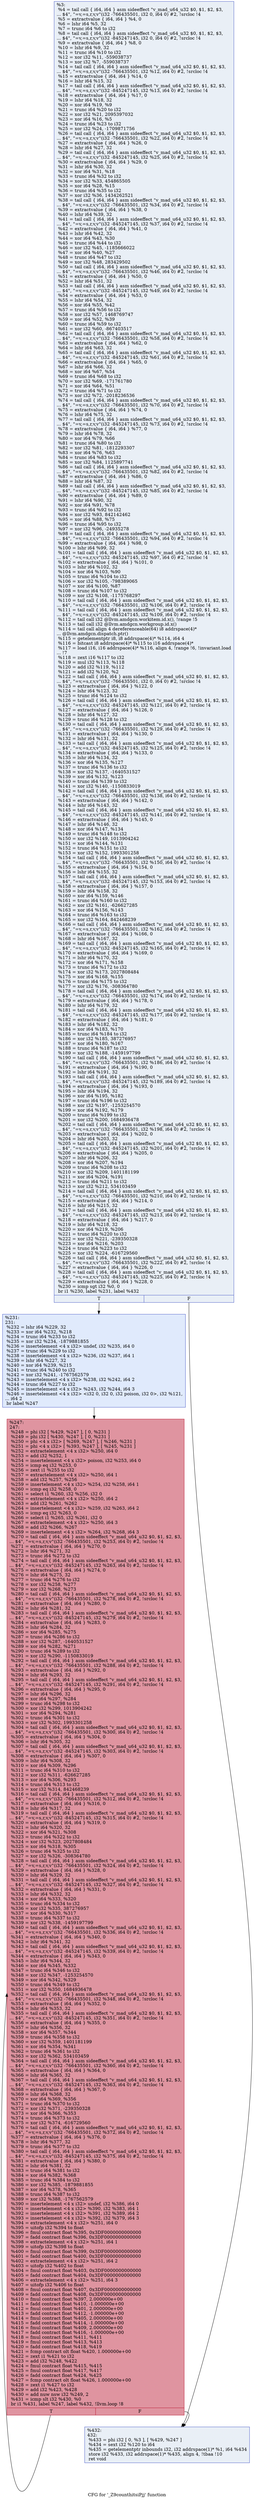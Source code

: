 digraph "CFG for '_Z9counthitsiPjj' function" {
	label="CFG for '_Z9counthitsiPjj' function";

	Node0x5ab13e0 [shape=record,color="#3d50c3ff", style=filled, fillcolor="#cedaeb70",label="{%3:\l  %4 = tail call \{ i64, i64 \} asm sideeffect \"v_mad_u64_u32 $0, $1, $2, $3,\l... $4\", \"=v,=s,r,v,v\"(i32 -766435501, i32 0, i64 0) #2, !srcloc !4\l  %5 = extractvalue \{ i64, i64 \} %4, 0\l  %6 = lshr i64 %5, 32\l  %7 = trunc i64 %6 to i32\l  %8 = tail call \{ i64, i64 \} asm sideeffect \"v_mad_u64_u32 $0, $1, $2, $3,\l... $4\", \"=v,=s,r,v,v\"(i32 -845247145, i32 0, i64 0) #2, !srcloc !4\l  %9 = extractvalue \{ i64, i64 \} %8, 0\l  %10 = lshr i64 %9, 32\l  %11 = trunc i64 %10 to i32\l  %12 = xor i32 %11, -559038737\l  %13 = xor i32 %7, -559038737\l  %14 = tail call \{ i64, i64 \} asm sideeffect \"v_mad_u64_u32 $0, $1, $2, $3,\l... $4\", \"=v,=s,r,v,v\"(i32 -766435501, i32 %12, i64 0) #2, !srcloc !4\l  %15 = extractvalue \{ i64, i64 \} %14, 0\l  %16 = lshr i64 %15, 32\l  %17 = tail call \{ i64, i64 \} asm sideeffect \"v_mad_u64_u32 $0, $1, $2, $3,\l... $4\", \"=v,=s,r,v,v\"(i32 -845247145, i32 %13, i64 0) #2, !srcloc !4\l  %18 = extractvalue \{ i64, i64 \} %17, 0\l  %19 = lshr i64 %18, 32\l  %20 = xor i64 %19, %9\l  %21 = trunc i64 %20 to i32\l  %22 = xor i32 %21, 2095397032\l  %23 = xor i64 %16, %5\l  %24 = trunc i64 %23 to i32\l  %25 = xor i32 %24, -1709871756\l  %26 = tail call \{ i64, i64 \} asm sideeffect \"v_mad_u64_u32 $0, $1, $2, $3,\l... $4\", \"=v,=s,r,v,v\"(i32 -766435501, i32 %22, i64 0) #2, !srcloc !4\l  %27 = extractvalue \{ i64, i64 \} %26, 0\l  %28 = lshr i64 %27, 32\l  %29 = tail call \{ i64, i64 \} asm sideeffect \"v_mad_u64_u32 $0, $1, $2, $3,\l... $4\", \"=v,=s,r,v,v\"(i32 -845247145, i32 %25, i64 0) #2, !srcloc !4\l  %30 = extractvalue \{ i64, i64 \} %29, 0\l  %31 = lshr i64 %30, 32\l  %32 = xor i64 %31, %18\l  %33 = trunc i64 %32 to i32\l  %34 = xor i32 %33, 454865505\l  %35 = xor i64 %28, %15\l  %36 = trunc i64 %35 to i32\l  %37 = xor i32 %36, 1434262521\l  %38 = tail call \{ i64, i64 \} asm sideeffect \"v_mad_u64_u32 $0, $1, $2, $3,\l... $4\", \"=v,=s,r,v,v\"(i32 -766435501, i32 %34, i64 0) #2, !srcloc !4\l  %39 = extractvalue \{ i64, i64 \} %38, 0\l  %40 = lshr i64 %39, 32\l  %41 = tail call \{ i64, i64 \} asm sideeffect \"v_mad_u64_u32 $0, $1, $2, $3,\l... $4\", \"=v,=s,r,v,v\"(i32 -845247145, i32 %37, i64 0) #2, !srcloc !4\l  %42 = extractvalue \{ i64, i64 \} %41, 0\l  %43 = lshr i64 %42, 32\l  %44 = xor i64 %43, %30\l  %45 = trunc i64 %44 to i32\l  %46 = xor i32 %45, -1185666022\l  %47 = xor i64 %40, %27\l  %48 = trunc i64 %47 to i32\l  %49 = xor i32 %48, 283429502\l  %50 = tail call \{ i64, i64 \} asm sideeffect \"v_mad_u64_u32 $0, $1, $2, $3,\l... $4\", \"=v,=s,r,v,v\"(i32 -766435501, i32 %46, i64 0) #2, !srcloc !4\l  %51 = extractvalue \{ i64, i64 \} %50, 0\l  %52 = lshr i64 %51, 32\l  %53 = tail call \{ i64, i64 \} asm sideeffect \"v_mad_u64_u32 $0, $1, $2, $3,\l... $4\", \"=v,=s,r,v,v\"(i32 -845247145, i32 %49, i64 0) #2, !srcloc !4\l  %54 = extractvalue \{ i64, i64 \} %53, 0\l  %55 = lshr i64 %54, 32\l  %56 = xor i64 %55, %42\l  %57 = trunc i64 %56 to i32\l  %58 = xor i32 %57, 1468769747\l  %59 = xor i64 %52, %39\l  %60 = trunc i64 %59 to i32\l  %61 = xor i32 %60, -867403517\l  %62 = tail call \{ i64, i64 \} asm sideeffect \"v_mad_u64_u32 $0, $1, $2, $3,\l... $4\", \"=v,=s,r,v,v\"(i32 -766435501, i32 %58, i64 0) #2, !srcloc !4\l  %63 = extractvalue \{ i64, i64 \} %62, 0\l  %64 = lshr i64 %63, 32\l  %65 = tail call \{ i64, i64 \} asm sideeffect \"v_mad_u64_u32 $0, $1, $2, $3,\l... $4\", \"=v,=s,r,v,v\"(i32 -845247145, i32 %61, i64 0) #2, !srcloc !4\l  %66 = extractvalue \{ i64, i64 \} %65, 0\l  %67 = lshr i64 %66, 32\l  %68 = xor i64 %67, %54\l  %69 = trunc i64 %68 to i32\l  %70 = xor i32 %69, -171761780\l  %71 = xor i64 %64, %51\l  %72 = trunc i64 %71 to i32\l  %73 = xor i32 %72, -2018236536\l  %74 = tail call \{ i64, i64 \} asm sideeffect \"v_mad_u64_u32 $0, $1, $2, $3,\l... $4\", \"=v,=s,r,v,v\"(i32 -766435501, i32 %70, i64 0) #2, !srcloc !4\l  %75 = extractvalue \{ i64, i64 \} %74, 0\l  %76 = lshr i64 %75, 32\l  %77 = tail call \{ i64, i64 \} asm sideeffect \"v_mad_u64_u32 $0, $1, $2, $3,\l... $4\", \"=v,=s,r,v,v\"(i32 -845247145, i32 %73, i64 0) #2, !srcloc !4\l  %78 = extractvalue \{ i64, i64 \} %77, 0\l  %79 = lshr i64 %78, 32\l  %80 = xor i64 %79, %66\l  %81 = trunc i64 %80 to i32\l  %82 = xor i32 %81, -1812293307\l  %83 = xor i64 %76, %63\l  %84 = trunc i64 %83 to i32\l  %85 = xor i32 %84, 1125897741\l  %86 = tail call \{ i64, i64 \} asm sideeffect \"v_mad_u64_u32 $0, $1, $2, $3,\l... $4\", \"=v,=s,r,v,v\"(i32 -766435501, i32 %82, i64 0) #2, !srcloc !4\l  %87 = extractvalue \{ i64, i64 \} %86, 0\l  %88 = lshr i64 %87, 32\l  %89 = tail call \{ i64, i64 \} asm sideeffect \"v_mad_u64_u32 $0, $1, $2, $3,\l... $4\", \"=v,=s,r,v,v\"(i32 -845247145, i32 %85, i64 0) #2, !srcloc !4\l  %90 = extractvalue \{ i64, i64 \} %89, 0\l  %91 = lshr i64 %90, 32\l  %92 = xor i64 %91, %78\l  %93 = trunc i64 %92 to i32\l  %94 = xor i32 %93, 842142462\l  %95 = xor i64 %88, %75\l  %96 = trunc i64 %95 to i32\l  %97 = xor i32 %96, -24935278\l  %98 = tail call \{ i64, i64 \} asm sideeffect \"v_mad_u64_u32 $0, $1, $2, $3,\l... $4\", \"=v,=s,r,v,v\"(i32 -766435501, i32 %94, i64 0) #2, !srcloc !4\l  %99 = extractvalue \{ i64, i64 \} %98, 0\l  %100 = lshr i64 %99, 32\l  %101 = tail call \{ i64, i64 \} asm sideeffect \"v_mad_u64_u32 $0, $1, $2, $3,\l... $4\", \"=v,=s,r,v,v\"(i32 -845247145, i32 %97, i64 0) #2, !srcloc !4\l  %102 = extractvalue \{ i64, i64 \} %101, 0\l  %103 = lshr i64 %102, 32\l  %104 = xor i64 %103, %90\l  %105 = trunc i64 %104 to i32\l  %106 = xor i32 %105, -798389065\l  %107 = xor i64 %100, %87\l  %108 = trunc i64 %107 to i32\l  %109 = xor i32 %108, -1175768297\l  %110 = tail call \{ i64, i64 \} asm sideeffect \"v_mad_u64_u32 $0, $1, $2, $3,\l... $4\", \"=v,=s,r,v,v\"(i32 -766435501, i32 %106, i64 0) #2, !srcloc !4\l  %111 = tail call \{ i64, i64 \} asm sideeffect \"v_mad_u64_u32 $0, $1, $2, $3,\l... $4\", \"=v,=s,r,v,v\"(i32 -845247145, i32 %109, i64 0) #2, !srcloc !4\l  %112 = tail call i32 @llvm.amdgcn.workitem.id.x(), !range !5\l  %113 = tail call i32 @llvm.amdgcn.workgroup.id.x()\l  %114 = tail call align 4 dereferenceable(64) i8 addrspace(4)*\l... @llvm.amdgcn.dispatch.ptr()\l  %115 = getelementptr i8, i8 addrspace(4)* %114, i64 4\l  %116 = bitcast i8 addrspace(4)* %115 to i16 addrspace(4)*\l  %117 = load i16, i16 addrspace(4)* %116, align 4, !range !6, !invariant.load\l... !7\l  %118 = zext i16 %117 to i32\l  %119 = mul i32 %113, %118\l  %120 = add i32 %119, %112\l  %121 = add i32 %120, %2\l  %122 = tail call \{ i64, i64 \} asm sideeffect \"v_mad_u64_u32 $0, $1, $2, $3,\l... $4\", \"=v,=s,r,v,v\"(i32 -766435501, i32 0, i64 0) #2, !srcloc !4\l  %123 = extractvalue \{ i64, i64 \} %122, 0\l  %124 = lshr i64 %123, 32\l  %125 = trunc i64 %124 to i32\l  %126 = tail call \{ i64, i64 \} asm sideeffect \"v_mad_u64_u32 $0, $1, $2, $3,\l... $4\", \"=v,=s,r,v,v\"(i32 -845247145, i32 %121, i64 0) #2, !srcloc !4\l  %127 = extractvalue \{ i64, i64 \} %126, 0\l  %128 = lshr i64 %127, 32\l  %129 = trunc i64 %128 to i32\l  %130 = tail call \{ i64, i64 \} asm sideeffect \"v_mad_u64_u32 $0, $1, $2, $3,\l... $4\", \"=v,=s,r,v,v\"(i32 -766435501, i32 %129, i64 0) #2, !srcloc !4\l  %131 = extractvalue \{ i64, i64 \} %130, 0\l  %132 = lshr i64 %131, 32\l  %133 = tail call \{ i64, i64 \} asm sideeffect \"v_mad_u64_u32 $0, $1, $2, $3,\l... $4\", \"=v,=s,r,v,v\"(i32 -845247145, i32 %125, i64 0) #2, !srcloc !4\l  %134 = extractvalue \{ i64, i64 \} %133, 0\l  %135 = lshr i64 %134, 32\l  %136 = xor i64 %135, %127\l  %137 = trunc i64 %136 to i32\l  %138 = xor i32 %137, -1640531527\l  %139 = xor i64 %132, %123\l  %140 = trunc i64 %139 to i32\l  %141 = xor i32 %140, -1150833019\l  %142 = tail call \{ i64, i64 \} asm sideeffect \"v_mad_u64_u32 $0, $1, $2, $3,\l... $4\", \"=v,=s,r,v,v\"(i32 -766435501, i32 %138, i64 0) #2, !srcloc !4\l  %143 = extractvalue \{ i64, i64 \} %142, 0\l  %144 = lshr i64 %143, 32\l  %145 = tail call \{ i64, i64 \} asm sideeffect \"v_mad_u64_u32 $0, $1, $2, $3,\l... $4\", \"=v,=s,r,v,v\"(i32 -845247145, i32 %141, i64 0) #2, !srcloc !4\l  %146 = extractvalue \{ i64, i64 \} %145, 0\l  %147 = lshr i64 %146, 32\l  %148 = xor i64 %147, %134\l  %149 = trunc i64 %148 to i32\l  %150 = xor i32 %149, 1013904242\l  %151 = xor i64 %144, %131\l  %152 = trunc i64 %151 to i32\l  %153 = xor i32 %152, 1993301258\l  %154 = tail call \{ i64, i64 \} asm sideeffect \"v_mad_u64_u32 $0, $1, $2, $3,\l... $4\", \"=v,=s,r,v,v\"(i32 -766435501, i32 %150, i64 0) #2, !srcloc !4\l  %155 = extractvalue \{ i64, i64 \} %154, 0\l  %156 = lshr i64 %155, 32\l  %157 = tail call \{ i64, i64 \} asm sideeffect \"v_mad_u64_u32 $0, $1, $2, $3,\l... $4\", \"=v,=s,r,v,v\"(i32 -845247145, i32 %153, i64 0) #2, !srcloc !4\l  %158 = extractvalue \{ i64, i64 \} %157, 0\l  %159 = lshr i64 %158, 32\l  %160 = xor i64 %159, %146\l  %161 = trunc i64 %160 to i32\l  %162 = xor i32 %161, -626627285\l  %163 = xor i64 %156, %143\l  %164 = trunc i64 %163 to i32\l  %165 = xor i32 %164, 842468239\l  %166 = tail call \{ i64, i64 \} asm sideeffect \"v_mad_u64_u32 $0, $1, $2, $3,\l... $4\", \"=v,=s,r,v,v\"(i32 -766435501, i32 %162, i64 0) #2, !srcloc !4\l  %167 = extractvalue \{ i64, i64 \} %166, 0\l  %168 = lshr i64 %167, 32\l  %169 = tail call \{ i64, i64 \} asm sideeffect \"v_mad_u64_u32 $0, $1, $2, $3,\l... $4\", \"=v,=s,r,v,v\"(i32 -845247145, i32 %165, i64 0) #2, !srcloc !4\l  %170 = extractvalue \{ i64, i64 \} %169, 0\l  %171 = lshr i64 %170, 32\l  %172 = xor i64 %171, %158\l  %173 = trunc i64 %172 to i32\l  %174 = xor i32 %173, 2027808484\l  %175 = xor i64 %168, %155\l  %176 = trunc i64 %175 to i32\l  %177 = xor i32 %176, -308364780\l  %178 = tail call \{ i64, i64 \} asm sideeffect \"v_mad_u64_u32 $0, $1, $2, $3,\l... $4\", \"=v,=s,r,v,v\"(i32 -766435501, i32 %174, i64 0) #2, !srcloc !4\l  %179 = extractvalue \{ i64, i64 \} %178, 0\l  %180 = lshr i64 %179, 32\l  %181 = tail call \{ i64, i64 \} asm sideeffect \"v_mad_u64_u32 $0, $1, $2, $3,\l... $4\", \"=v,=s,r,v,v\"(i32 -845247145, i32 %177, i64 0) #2, !srcloc !4\l  %182 = extractvalue \{ i64, i64 \} %181, 0\l  %183 = lshr i64 %182, 32\l  %184 = xor i64 %183, %170\l  %185 = trunc i64 %184 to i32\l  %186 = xor i32 %185, 387276957\l  %187 = xor i64 %180, %167\l  %188 = trunc i64 %187 to i32\l  %189 = xor i32 %188, -1459197799\l  %190 = tail call \{ i64, i64 \} asm sideeffect \"v_mad_u64_u32 $0, $1, $2, $3,\l... $4\", \"=v,=s,r,v,v\"(i32 -766435501, i32 %186, i64 0) #2, !srcloc !4\l  %191 = extractvalue \{ i64, i64 \} %190, 0\l  %192 = lshr i64 %191, 32\l  %193 = tail call \{ i64, i64 \} asm sideeffect \"v_mad_u64_u32 $0, $1, $2, $3,\l... $4\", \"=v,=s,r,v,v\"(i32 -845247145, i32 %189, i64 0) #2, !srcloc !4\l  %194 = extractvalue \{ i64, i64 \} %193, 0\l  %195 = lshr i64 %194, 32\l  %196 = xor i64 %195, %182\l  %197 = trunc i64 %196 to i32\l  %198 = xor i32 %197, -1253254570\l  %199 = xor i64 %192, %179\l  %200 = trunc i64 %199 to i32\l  %201 = xor i32 %200, 1684936478\l  %202 = tail call \{ i64, i64 \} asm sideeffect \"v_mad_u64_u32 $0, $1, $2, $3,\l... $4\", \"=v,=s,r,v,v\"(i32 -766435501, i32 %198, i64 0) #2, !srcloc !4\l  %203 = extractvalue \{ i64, i64 \} %202, 0\l  %204 = lshr i64 %203, 32\l  %205 = tail call \{ i64, i64 \} asm sideeffect \"v_mad_u64_u32 $0, $1, $2, $3,\l... $4\", \"=v,=s,r,v,v\"(i32 -845247145, i32 %201, i64 0) #2, !srcloc !4\l  %206 = extractvalue \{ i64, i64 \} %205, 0\l  %207 = lshr i64 %206, 32\l  %208 = xor i64 %207, %194\l  %209 = trunc i64 %208 to i32\l  %210 = xor i32 %209, 1401181199\l  %211 = xor i64 %204, %191\l  %212 = trunc i64 %211 to i32\l  %213 = xor i32 %212, 534103459\l  %214 = tail call \{ i64, i64 \} asm sideeffect \"v_mad_u64_u32 $0, $1, $2, $3,\l... $4\", \"=v,=s,r,v,v\"(i32 -766435501, i32 %210, i64 0) #2, !srcloc !4\l  %215 = extractvalue \{ i64, i64 \} %214, 0\l  %216 = lshr i64 %215, 32\l  %217 = tail call \{ i64, i64 \} asm sideeffect \"v_mad_u64_u32 $0, $1, $2, $3,\l... $4\", \"=v,=s,r,v,v\"(i32 -845247145, i32 %213, i64 0) #2, !srcloc !4\l  %218 = extractvalue \{ i64, i64 \} %217, 0\l  %219 = lshr i64 %218, 32\l  %220 = xor i64 %219, %206\l  %221 = trunc i64 %220 to i32\l  %222 = xor i32 %221, -239350328\l  %223 = xor i64 %216, %203\l  %224 = trunc i64 %223 to i32\l  %225 = xor i32 %224, -616729560\l  %226 = tail call \{ i64, i64 \} asm sideeffect \"v_mad_u64_u32 $0, $1, $2, $3,\l... $4\", \"=v,=s,r,v,v\"(i32 -766435501, i32 %222, i64 0) #2, !srcloc !4\l  %227 = extractvalue \{ i64, i64 \} %226, 0\l  %228 = tail call \{ i64, i64 \} asm sideeffect \"v_mad_u64_u32 $0, $1, $2, $3,\l... $4\", \"=v,=s,r,v,v\"(i32 -845247145, i32 %225, i64 0) #2, !srcloc !4\l  %229 = extractvalue \{ i64, i64 \} %228, 0\l  %230 = icmp sgt i32 %0, 0\l  br i1 %230, label %231, label %432\l|{<s0>T|<s1>F}}"];
	Node0x5ab13e0:s0 -> Node0x5ab9070;
	Node0x5ab13e0:s1 -> Node0x5abe3e0;
	Node0x5ab9070 [shape=record,color="#3d50c3ff", style=filled, fillcolor="#b9d0f970",label="{%231:\l231:                                              \l  %232 = lshr i64 %229, 32\l  %233 = xor i64 %232, %218\l  %234 = trunc i64 %233 to i32\l  %235 = xor i32 %234, -1879881855\l  %236 = insertelement \<4 x i32\> undef, i32 %235, i64 0\l  %237 = trunc i64 %229 to i32\l  %238 = insertelement \<4 x i32\> %236, i32 %237, i64 1\l  %239 = lshr i64 %227, 32\l  %240 = xor i64 %239, %215\l  %241 = trunc i64 %240 to i32\l  %242 = xor i32 %241, -1767562579\l  %243 = insertelement \<4 x i32\> %238, i32 %242, i64 2\l  %244 = trunc i64 %227 to i32\l  %245 = insertelement \<4 x i32\> %243, i32 %244, i64 3\l  %246 = insertelement \<4 x i32\> \<i32 0, i32 0, i32 poison, i32 0\>, i32 %121,\l... i64 2\l  br label %247\l}"];
	Node0x5ab9070 -> Node0x5abd690;
	Node0x5abd690 [shape=record,color="#b70d28ff", style=filled, fillcolor="#b70d2870",label="{%247:\l247:                                              \l  %248 = phi i32 [ %429, %247 ], [ 0, %231 ]\l  %249 = phi i32 [ %430, %247 ], [ 0, %231 ]\l  %250 = phi \<4 x i32\> [ %269, %247 ], [ %246, %231 ]\l  %251 = phi \<4 x i32\> [ %393, %247 ], [ %245, %231 ]\l  %252 = extractelement \<4 x i32\> %250, i64 0\l  %253 = add i32 %252, 1\l  %254 = insertelement \<4 x i32\> poison, i32 %253, i64 0\l  %255 = icmp eq i32 %253, 0\l  %256 = zext i1 %255 to i32\l  %257 = extractelement \<4 x i32\> %250, i64 1\l  %258 = add i32 %257, %256\l  %259 = insertelement \<4 x i32\> %254, i32 %258, i64 1\l  %260 = icmp eq i32 %258, 0\l  %261 = select i1 %260, i32 %256, i32 0\l  %262 = extractelement \<4 x i32\> %250, i64 2\l  %263 = add i32 %261, %262\l  %264 = insertelement \<4 x i32\> %259, i32 %263, i64 2\l  %265 = icmp eq i32 %263, 0\l  %266 = select i1 %265, i32 %261, i32 0\l  %267 = extractelement \<4 x i32\> %250, i64 3\l  %268 = add i32 %266, %267\l  %269 = insertelement \<4 x i32\> %264, i32 %268, i64 3\l  %270 = tail call \{ i64, i64 \} asm sideeffect \"v_mad_u64_u32 $0, $1, $2, $3,\l... $4\", \"=v,=s,r,v,v\"(i32 -766435501, i32 %253, i64 0) #2, !srcloc !4\l  %271 = extractvalue \{ i64, i64 \} %270, 0\l  %272 = lshr i64 %271, 32\l  %273 = trunc i64 %272 to i32\l  %274 = tail call \{ i64, i64 \} asm sideeffect \"v_mad_u64_u32 $0, $1, $2, $3,\l... $4\", \"=v,=s,r,v,v\"(i32 -845247145, i32 %263, i64 0) #2, !srcloc !4\l  %275 = extractvalue \{ i64, i64 \} %274, 0\l  %276 = lshr i64 %275, 32\l  %277 = trunc i64 %276 to i32\l  %278 = xor i32 %258, %277\l  %279 = xor i32 %268, %273\l  %280 = tail call \{ i64, i64 \} asm sideeffect \"v_mad_u64_u32 $0, $1, $2, $3,\l... $4\", \"=v,=s,r,v,v\"(i32 -766435501, i32 %278, i64 0) #2, !srcloc !4\l  %281 = extractvalue \{ i64, i64 \} %280, 0\l  %282 = lshr i64 %281, 32\l  %283 = tail call \{ i64, i64 \} asm sideeffect \"v_mad_u64_u32 $0, $1, $2, $3,\l... $4\", \"=v,=s,r,v,v\"(i32 -845247145, i32 %279, i64 0) #2, !srcloc !4\l  %284 = extractvalue \{ i64, i64 \} %283, 0\l  %285 = lshr i64 %284, 32\l  %286 = xor i64 %285, %275\l  %287 = trunc i64 %286 to i32\l  %288 = xor i32 %287, -1640531527\l  %289 = xor i64 %282, %271\l  %290 = trunc i64 %289 to i32\l  %291 = xor i32 %290, -1150833019\l  %292 = tail call \{ i64, i64 \} asm sideeffect \"v_mad_u64_u32 $0, $1, $2, $3,\l... $4\", \"=v,=s,r,v,v\"(i32 -766435501, i32 %288, i64 0) #2, !srcloc !4\l  %293 = extractvalue \{ i64, i64 \} %292, 0\l  %294 = lshr i64 %293, 32\l  %295 = tail call \{ i64, i64 \} asm sideeffect \"v_mad_u64_u32 $0, $1, $2, $3,\l... $4\", \"=v,=s,r,v,v\"(i32 -845247145, i32 %291, i64 0) #2, !srcloc !4\l  %296 = extractvalue \{ i64, i64 \} %295, 0\l  %297 = lshr i64 %296, 32\l  %298 = xor i64 %297, %284\l  %299 = trunc i64 %298 to i32\l  %300 = xor i32 %299, 1013904242\l  %301 = xor i64 %294, %281\l  %302 = trunc i64 %301 to i32\l  %303 = xor i32 %302, 1993301258\l  %304 = tail call \{ i64, i64 \} asm sideeffect \"v_mad_u64_u32 $0, $1, $2, $3,\l... $4\", \"=v,=s,r,v,v\"(i32 -766435501, i32 %300, i64 0) #2, !srcloc !4\l  %305 = extractvalue \{ i64, i64 \} %304, 0\l  %306 = lshr i64 %305, 32\l  %307 = tail call \{ i64, i64 \} asm sideeffect \"v_mad_u64_u32 $0, $1, $2, $3,\l... $4\", \"=v,=s,r,v,v\"(i32 -845247145, i32 %303, i64 0) #2, !srcloc !4\l  %308 = extractvalue \{ i64, i64 \} %307, 0\l  %309 = lshr i64 %308, 32\l  %310 = xor i64 %309, %296\l  %311 = trunc i64 %310 to i32\l  %312 = xor i32 %311, -626627285\l  %313 = xor i64 %306, %293\l  %314 = trunc i64 %313 to i32\l  %315 = xor i32 %314, 842468239\l  %316 = tail call \{ i64, i64 \} asm sideeffect \"v_mad_u64_u32 $0, $1, $2, $3,\l... $4\", \"=v,=s,r,v,v\"(i32 -766435501, i32 %312, i64 0) #2, !srcloc !4\l  %317 = extractvalue \{ i64, i64 \} %316, 0\l  %318 = lshr i64 %317, 32\l  %319 = tail call \{ i64, i64 \} asm sideeffect \"v_mad_u64_u32 $0, $1, $2, $3,\l... $4\", \"=v,=s,r,v,v\"(i32 -845247145, i32 %315, i64 0) #2, !srcloc !4\l  %320 = extractvalue \{ i64, i64 \} %319, 0\l  %321 = lshr i64 %320, 32\l  %322 = xor i64 %321, %308\l  %323 = trunc i64 %322 to i32\l  %324 = xor i32 %323, 2027808484\l  %325 = xor i64 %318, %305\l  %326 = trunc i64 %325 to i32\l  %327 = xor i32 %326, -308364780\l  %328 = tail call \{ i64, i64 \} asm sideeffect \"v_mad_u64_u32 $0, $1, $2, $3,\l... $4\", \"=v,=s,r,v,v\"(i32 -766435501, i32 %324, i64 0) #2, !srcloc !4\l  %329 = extractvalue \{ i64, i64 \} %328, 0\l  %330 = lshr i64 %329, 32\l  %331 = tail call \{ i64, i64 \} asm sideeffect \"v_mad_u64_u32 $0, $1, $2, $3,\l... $4\", \"=v,=s,r,v,v\"(i32 -845247145, i32 %327, i64 0) #2, !srcloc !4\l  %332 = extractvalue \{ i64, i64 \} %331, 0\l  %333 = lshr i64 %332, 32\l  %334 = xor i64 %333, %320\l  %335 = trunc i64 %334 to i32\l  %336 = xor i32 %335, 387276957\l  %337 = xor i64 %330, %317\l  %338 = trunc i64 %337 to i32\l  %339 = xor i32 %338, -1459197799\l  %340 = tail call \{ i64, i64 \} asm sideeffect \"v_mad_u64_u32 $0, $1, $2, $3,\l... $4\", \"=v,=s,r,v,v\"(i32 -766435501, i32 %336, i64 0) #2, !srcloc !4\l  %341 = extractvalue \{ i64, i64 \} %340, 0\l  %342 = lshr i64 %341, 32\l  %343 = tail call \{ i64, i64 \} asm sideeffect \"v_mad_u64_u32 $0, $1, $2, $3,\l... $4\", \"=v,=s,r,v,v\"(i32 -845247145, i32 %339, i64 0) #2, !srcloc !4\l  %344 = extractvalue \{ i64, i64 \} %343, 0\l  %345 = lshr i64 %344, 32\l  %346 = xor i64 %345, %332\l  %347 = trunc i64 %346 to i32\l  %348 = xor i32 %347, -1253254570\l  %349 = xor i64 %342, %329\l  %350 = trunc i64 %349 to i32\l  %351 = xor i32 %350, 1684936478\l  %352 = tail call \{ i64, i64 \} asm sideeffect \"v_mad_u64_u32 $0, $1, $2, $3,\l... $4\", \"=v,=s,r,v,v\"(i32 -766435501, i32 %348, i64 0) #2, !srcloc !4\l  %353 = extractvalue \{ i64, i64 \} %352, 0\l  %354 = lshr i64 %353, 32\l  %355 = tail call \{ i64, i64 \} asm sideeffect \"v_mad_u64_u32 $0, $1, $2, $3,\l... $4\", \"=v,=s,r,v,v\"(i32 -845247145, i32 %351, i64 0) #2, !srcloc !4\l  %356 = extractvalue \{ i64, i64 \} %355, 0\l  %357 = lshr i64 %356, 32\l  %358 = xor i64 %357, %344\l  %359 = trunc i64 %358 to i32\l  %360 = xor i32 %359, 1401181199\l  %361 = xor i64 %354, %341\l  %362 = trunc i64 %361 to i32\l  %363 = xor i32 %362, 534103459\l  %364 = tail call \{ i64, i64 \} asm sideeffect \"v_mad_u64_u32 $0, $1, $2, $3,\l... $4\", \"=v,=s,r,v,v\"(i32 -766435501, i32 %360, i64 0) #2, !srcloc !4\l  %365 = extractvalue \{ i64, i64 \} %364, 0\l  %366 = lshr i64 %365, 32\l  %367 = tail call \{ i64, i64 \} asm sideeffect \"v_mad_u64_u32 $0, $1, $2, $3,\l... $4\", \"=v,=s,r,v,v\"(i32 -845247145, i32 %363, i64 0) #2, !srcloc !4\l  %368 = extractvalue \{ i64, i64 \} %367, 0\l  %369 = lshr i64 %368, 32\l  %370 = xor i64 %369, %356\l  %371 = trunc i64 %370 to i32\l  %372 = xor i32 %371, -239350328\l  %373 = xor i64 %366, %353\l  %374 = trunc i64 %373 to i32\l  %375 = xor i32 %374, -616729560\l  %376 = tail call \{ i64, i64 \} asm sideeffect \"v_mad_u64_u32 $0, $1, $2, $3,\l... $4\", \"=v,=s,r,v,v\"(i32 -766435501, i32 %372, i64 0) #2, !srcloc !4\l  %377 = extractvalue \{ i64, i64 \} %376, 0\l  %378 = lshr i64 %377, 32\l  %379 = trunc i64 %377 to i32\l  %380 = tail call \{ i64, i64 \} asm sideeffect \"v_mad_u64_u32 $0, $1, $2, $3,\l... $4\", \"=v,=s,r,v,v\"(i32 -845247145, i32 %375, i64 0) #2, !srcloc !4\l  %381 = extractvalue \{ i64, i64 \} %380, 0\l  %382 = lshr i64 %381, 32\l  %383 = trunc i64 %381 to i32\l  %384 = xor i64 %382, %368\l  %385 = trunc i64 %384 to i32\l  %386 = xor i32 %385, -1879881855\l  %387 = xor i64 %378, %365\l  %388 = trunc i64 %387 to i32\l  %389 = xor i32 %388, -1767562579\l  %390 = insertelement \<4 x i32\> undef, i32 %386, i64 0\l  %391 = insertelement \<4 x i32\> %390, i32 %383, i64 1\l  %392 = insertelement \<4 x i32\> %391, i32 %389, i64 2\l  %393 = insertelement \<4 x i32\> %392, i32 %379, i64 3\l  %394 = extractelement \<4 x i32\> %251, i64 0\l  %395 = uitofp i32 %394 to float\l  %396 = fmul contract float %395, 0x3DF0000000000000\l  %397 = fadd contract float %396, 0x3DF0000000000000\l  %398 = extractelement \<4 x i32\> %251, i64 1\l  %399 = uitofp i32 %398 to float\l  %400 = fmul contract float %399, 0x3DF0000000000000\l  %401 = fadd contract float %400, 0x3DF0000000000000\l  %402 = extractelement \<4 x i32\> %251, i64 2\l  %403 = uitofp i32 %402 to float\l  %404 = fmul contract float %403, 0x3DF0000000000000\l  %405 = fadd contract float %404, 0x3DF0000000000000\l  %406 = extractelement \<4 x i32\> %251, i64 3\l  %407 = uitofp i32 %406 to float\l  %408 = fmul contract float %407, 0x3DF0000000000000\l  %409 = fadd contract float %408, 0x3DF0000000000000\l  %410 = fmul contract float %397, 2.000000e+00\l  %411 = fadd contract float %410, -1.000000e+00\l  %412 = fmul contract float %401, 2.000000e+00\l  %413 = fadd contract float %412, -1.000000e+00\l  %414 = fmul contract float %405, 2.000000e+00\l  %415 = fadd contract float %414, -1.000000e+00\l  %416 = fmul contract float %409, 2.000000e+00\l  %417 = fadd contract float %416, -1.000000e+00\l  %418 = fmul contract float %411, %411\l  %419 = fmul contract float %413, %413\l  %420 = fadd contract float %418, %419\l  %421 = fcmp contract olt float %420, 1.000000e+00\l  %422 = zext i1 %421 to i32\l  %423 = add i32 %248, %422\l  %424 = fmul contract float %415, %415\l  %425 = fmul contract float %417, %417\l  %426 = fadd contract float %424, %425\l  %427 = fcmp contract olt float %426, 1.000000e+00\l  %428 = zext i1 %427 to i32\l  %429 = add i32 %423, %428\l  %430 = add nuw nsw i32 %249, 2\l  %431 = icmp slt i32 %430, %0\l  br i1 %431, label %247, label %432, !llvm.loop !8\l|{<s0>T|<s1>F}}"];
	Node0x5abd690:s0 -> Node0x5abd690;
	Node0x5abd690:s1 -> Node0x5abe3e0;
	Node0x5abe3e0 [shape=record,color="#3d50c3ff", style=filled, fillcolor="#cedaeb70",label="{%432:\l432:                                              \l  %433 = phi i32 [ 0, %3 ], [ %429, %247 ]\l  %434 = sext i32 %120 to i64\l  %435 = getelementptr inbounds i32, i32 addrspace(1)* %1, i64 %434\l  store i32 %433, i32 addrspace(1)* %435, align 4, !tbaa !10\l  ret void\l}"];
}
